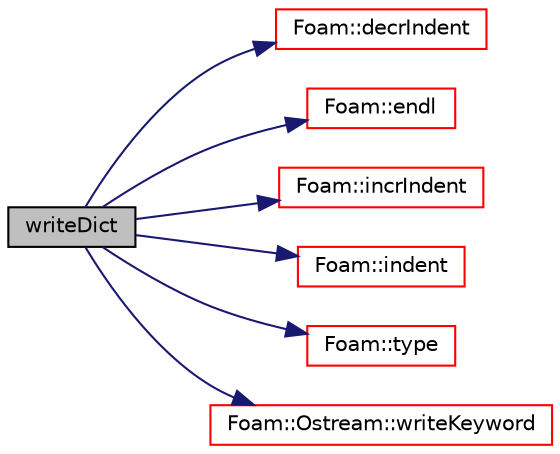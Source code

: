 digraph "writeDict"
{
  bgcolor="transparent";
  edge [fontname="Helvetica",fontsize="10",labelfontname="Helvetica",labelfontsize="10"];
  node [fontname="Helvetica",fontsize="10",shape=record];
  rankdir="LR";
  Node2955 [label="writeDict",height=0.2,width=0.4,color="black", fillcolor="grey75", style="filled", fontcolor="black"];
  Node2955 -> Node2956 [color="midnightblue",fontsize="10",style="solid",fontname="Helvetica"];
  Node2956 [label="Foam::decrIndent",height=0.2,width=0.4,color="red",URL="$a21851.html#a1c3a44e035fae1cd9d5a4a60a7e1c32b",tooltip="Decrement the indent level. "];
  Node2955 -> Node2958 [color="midnightblue",fontsize="10",style="solid",fontname="Helvetica"];
  Node2958 [label="Foam::endl",height=0.2,width=0.4,color="red",URL="$a21851.html#a2db8fe02a0d3909e9351bb4275b23ce4",tooltip="Add newline and flush stream. "];
  Node2955 -> Node2960 [color="midnightblue",fontsize="10",style="solid",fontname="Helvetica"];
  Node2960 [label="Foam::incrIndent",height=0.2,width=0.4,color="red",URL="$a21851.html#a5baff2b2334a238271b33f039e5dde5c",tooltip="Increment the indent level. "];
  Node2955 -> Node2970 [color="midnightblue",fontsize="10",style="solid",fontname="Helvetica"];
  Node2970 [label="Foam::indent",height=0.2,width=0.4,color="red",URL="$a21851.html#ae297c57ea5b952a8bc9e4f30f7ea8701",tooltip="Indent stream. "];
  Node2955 -> Node2971 [color="midnightblue",fontsize="10",style="solid",fontname="Helvetica"];
  Node2971 [label="Foam::type",height=0.2,width=0.4,color="red",URL="$a21851.html#aec48583af672626378f501eb9fc32cd1",tooltip="Return the file type: DIRECTORY or FILE. "];
  Node2955 -> Node2962 [color="midnightblue",fontsize="10",style="solid",fontname="Helvetica"];
  Node2962 [label="Foam::Ostream::writeKeyword",height=0.2,width=0.4,color="red",URL="$a27345.html#a3c58b2bb9174ea3c4a5fa58095d1290e",tooltip="Write the keyword followed by an appropriate indentation. "];
}
